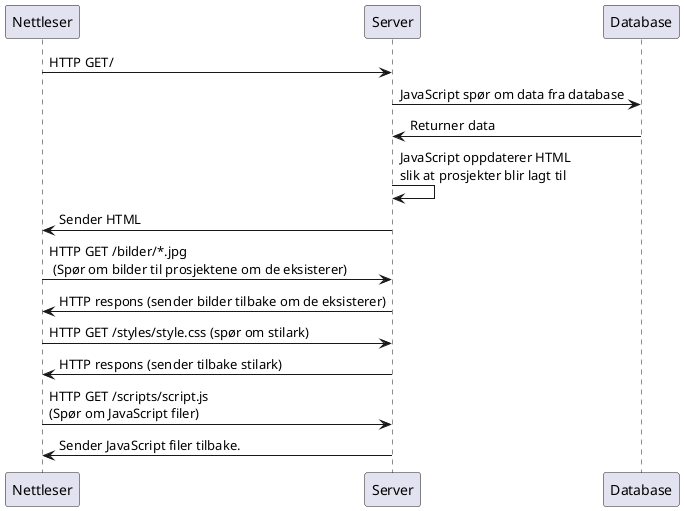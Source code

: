 @startuml
Nettleser -> Server: HTTP GET/
Server -> Database: JavaScript spør om data fra database
Database -> Server: Returner data
Server -> Server: JavaScript oppdaterer HTML \nslik at prosjekter blir lagt til
Server -> Nettleser: Sender HTML
Nettleser -> Server: HTTP GET /bilder/*.jpg \n (Spør om bilder til prosjektene om de eksisterer)
Server -> Nettleser: HTTP respons (sender bilder tilbake om de eksisterer)
Nettleser -> Server: HTTP GET /styles/style.css (spør om stilark)
Server -> Nettleser: HTTP respons (sender tilbake stilark)
Nettleser -> Server: HTTP GET /scripts/script.js \n(Spør om JavaScript filer)
Server -> Nettleser: Sender JavaScript filer tilbake.
@enduml